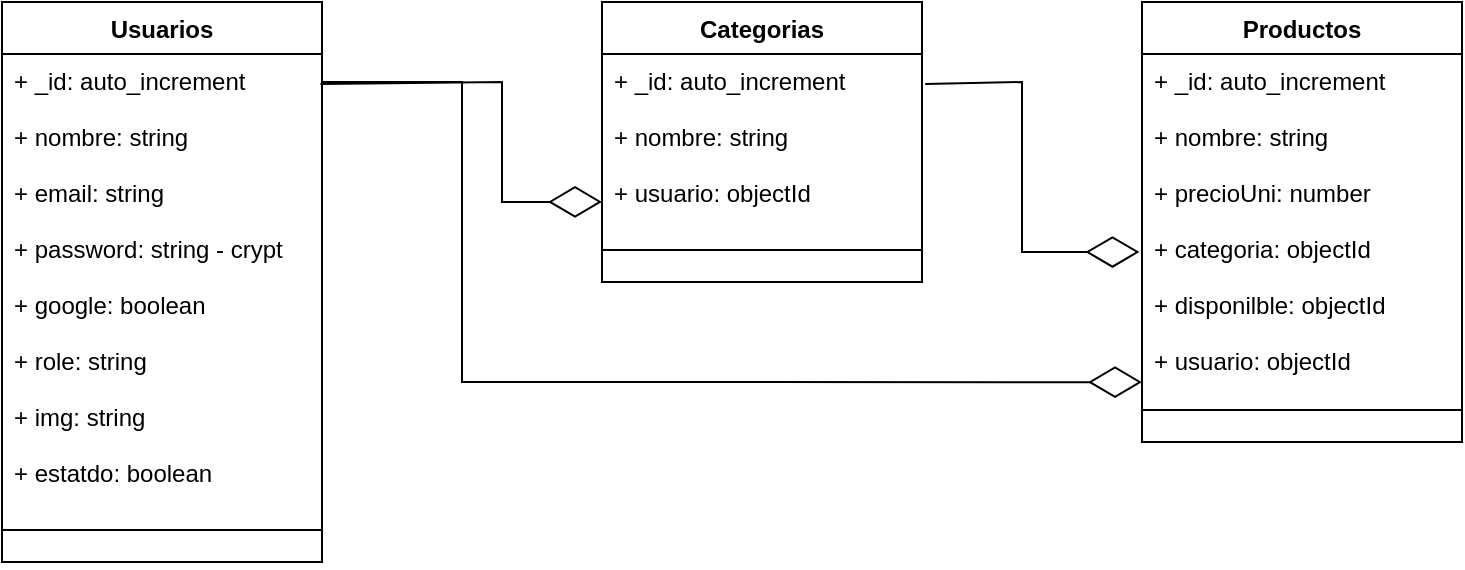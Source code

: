 <mxfile version="20.7.4" type="device"><diagram id="hHP1TERM26AChoeVcnDt" name="Página-1"><mxGraphModel dx="1050" dy="541" grid="1" gridSize="10" guides="1" tooltips="1" connect="1" arrows="1" fold="1" page="1" pageScale="1" pageWidth="827" pageHeight="1169" math="0" shadow="0"><root><mxCell id="0"/><mxCell id="1" parent="0"/><mxCell id="oESfLrN-LAabLrsUOjBw-3" value="Usuarios" style="swimlane;fontStyle=1;align=center;verticalAlign=top;childLayout=stackLayout;horizontal=1;startSize=26;horizontalStack=0;resizeParent=1;resizeParentMax=0;resizeLast=0;collapsible=1;marginBottom=0;" vertex="1" parent="1"><mxGeometry x="50" y="40" width="160" height="280" as="geometry"/></mxCell><mxCell id="oESfLrN-LAabLrsUOjBw-4" value="+ _id: auto_increment&#10;&#10;+ nombre: string&#10;&#10;+ email: string&#10;&#10;+ password: string - crypt&#10;&#10;+ google: boolean&#10;&#10;+ role: string&#10;&#10;+ img: string&#10;&#10;+ estatdo: boolean&#10;&#10;&#10;" style="text;strokeColor=none;fillColor=none;align=left;verticalAlign=top;spacingLeft=4;spacingRight=4;overflow=hidden;rotatable=0;points=[[0,0.5],[1,0.5]];portConstraint=eastwest;" vertex="1" parent="oESfLrN-LAabLrsUOjBw-3"><mxGeometry y="26" width="160" height="234" as="geometry"/></mxCell><mxCell id="oESfLrN-LAabLrsUOjBw-5" value="" style="line;strokeWidth=1;fillColor=none;align=left;verticalAlign=middle;spacingTop=-1;spacingLeft=3;spacingRight=3;rotatable=0;labelPosition=right;points=[];portConstraint=eastwest;strokeColor=inherit;" vertex="1" parent="oESfLrN-LAabLrsUOjBw-3"><mxGeometry y="260" width="160" height="8" as="geometry"/></mxCell><mxCell id="oESfLrN-LAabLrsUOjBw-6" value="&#10;" style="text;strokeColor=none;fillColor=none;align=left;verticalAlign=top;spacingLeft=4;spacingRight=4;overflow=hidden;rotatable=0;points=[[0,0.5],[1,0.5]];portConstraint=eastwest;" vertex="1" parent="oESfLrN-LAabLrsUOjBw-3"><mxGeometry y="268" width="160" height="12" as="geometry"/></mxCell><mxCell id="oESfLrN-LAabLrsUOjBw-8" value="Categorias" style="swimlane;fontStyle=1;align=center;verticalAlign=top;childLayout=stackLayout;horizontal=1;startSize=26;horizontalStack=0;resizeParent=1;resizeParentMax=0;resizeLast=0;collapsible=1;marginBottom=0;" vertex="1" parent="1"><mxGeometry x="350" y="40" width="160" height="140" as="geometry"/></mxCell><mxCell id="oESfLrN-LAabLrsUOjBw-9" value="+ _id: auto_increment&#10;&#10;+ nombre: string&#10;&#10;+ usuario: objectId&#10;&#10;&#10;&#10;" style="text;strokeColor=none;fillColor=none;align=left;verticalAlign=top;spacingLeft=4;spacingRight=4;overflow=hidden;rotatable=0;points=[[0,0.5],[1,0.5]];portConstraint=eastwest;" vertex="1" parent="oESfLrN-LAabLrsUOjBw-8"><mxGeometry y="26" width="160" height="94" as="geometry"/></mxCell><mxCell id="oESfLrN-LAabLrsUOjBw-10" value="" style="line;strokeWidth=1;fillColor=none;align=left;verticalAlign=middle;spacingTop=-1;spacingLeft=3;spacingRight=3;rotatable=0;labelPosition=right;points=[];portConstraint=eastwest;strokeColor=inherit;" vertex="1" parent="oESfLrN-LAabLrsUOjBw-8"><mxGeometry y="120" width="160" height="8" as="geometry"/></mxCell><mxCell id="oESfLrN-LAabLrsUOjBw-11" value="&#10;" style="text;strokeColor=none;fillColor=none;align=left;verticalAlign=top;spacingLeft=4;spacingRight=4;overflow=hidden;rotatable=0;points=[[0,0.5],[1,0.5]];portConstraint=eastwest;" vertex="1" parent="oESfLrN-LAabLrsUOjBw-8"><mxGeometry y="128" width="160" height="12" as="geometry"/></mxCell><mxCell id="oESfLrN-LAabLrsUOjBw-12" value="Productos" style="swimlane;fontStyle=1;align=center;verticalAlign=top;childLayout=stackLayout;horizontal=1;startSize=26;horizontalStack=0;resizeParent=1;resizeParentMax=0;resizeLast=0;collapsible=1;marginBottom=0;" vertex="1" parent="1"><mxGeometry x="620" y="40" width="160" height="220" as="geometry"/></mxCell><mxCell id="oESfLrN-LAabLrsUOjBw-13" value="+ _id: auto_increment&#10;&#10;+ nombre: string&#10;&#10;+ precioUni: number&#10;&#10;+ categoria: objectId&#10;&#10;+ disponilble: objectId&#10;&#10;+ usuario: objectId&#10;&#10;&#10;" style="text;strokeColor=none;fillColor=none;align=left;verticalAlign=top;spacingLeft=4;spacingRight=4;overflow=hidden;rotatable=0;points=[[0,0.5],[1,0.5]];portConstraint=eastwest;" vertex="1" parent="oESfLrN-LAabLrsUOjBw-12"><mxGeometry y="26" width="160" height="174" as="geometry"/></mxCell><mxCell id="oESfLrN-LAabLrsUOjBw-14" value="" style="line;strokeWidth=1;fillColor=none;align=left;verticalAlign=middle;spacingTop=-1;spacingLeft=3;spacingRight=3;rotatable=0;labelPosition=right;points=[];portConstraint=eastwest;strokeColor=inherit;" vertex="1" parent="oESfLrN-LAabLrsUOjBw-12"><mxGeometry y="200" width="160" height="8" as="geometry"/></mxCell><mxCell id="oESfLrN-LAabLrsUOjBw-15" value="&#10;" style="text;strokeColor=none;fillColor=none;align=left;verticalAlign=top;spacingLeft=4;spacingRight=4;overflow=hidden;rotatable=0;points=[[0,0.5],[1,0.5]];portConstraint=eastwest;" vertex="1" parent="oESfLrN-LAabLrsUOjBw-12"><mxGeometry y="208" width="160" height="12" as="geometry"/></mxCell><mxCell id="oESfLrN-LAabLrsUOjBw-17" value="" style="endArrow=diamondThin;endFill=0;endSize=24;html=1;rounded=0;entryX=0;entryY=0.943;entryDx=0;entryDy=0;entryPerimeter=0;" edge="1" parent="1" target="oESfLrN-LAabLrsUOjBw-13"><mxGeometry width="160" relative="1" as="geometry"><mxPoint x="210" y="80" as="sourcePoint"/><mxPoint x="490" y="240" as="targetPoint"/><Array as="points"><mxPoint x="280" y="80"/><mxPoint x="280" y="230"/></Array></mxGeometry></mxCell><mxCell id="oESfLrN-LAabLrsUOjBw-18" value="" style="endArrow=diamondThin;endFill=0;endSize=24;html=1;rounded=0;exitX=0.995;exitY=0.064;exitDx=0;exitDy=0;exitPerimeter=0;entryX=0;entryY=0.787;entryDx=0;entryDy=0;entryPerimeter=0;" edge="1" parent="1" source="oESfLrN-LAabLrsUOjBw-4" target="oESfLrN-LAabLrsUOjBw-9"><mxGeometry width="160" relative="1" as="geometry"><mxPoint x="330" y="240" as="sourcePoint"/><mxPoint x="490" y="240" as="targetPoint"/><Array as="points"><mxPoint x="300" y="80"/><mxPoint x="300" y="140"/></Array></mxGeometry></mxCell><mxCell id="oESfLrN-LAabLrsUOjBw-19" value="" style="endArrow=diamondThin;endFill=0;endSize=24;html=1;rounded=0;exitX=1.01;exitY=0.16;exitDx=0;exitDy=0;exitPerimeter=0;entryX=-0.008;entryY=0.569;entryDx=0;entryDy=0;entryPerimeter=0;" edge="1" parent="1" source="oESfLrN-LAabLrsUOjBw-9" target="oESfLrN-LAabLrsUOjBw-13"><mxGeometry width="160" relative="1" as="geometry"><mxPoint x="330" y="240" as="sourcePoint"/><mxPoint x="490" y="240" as="targetPoint"/><Array as="points"><mxPoint x="560" y="80"/><mxPoint x="560" y="165"/></Array></mxGeometry></mxCell></root></mxGraphModel></diagram></mxfile>